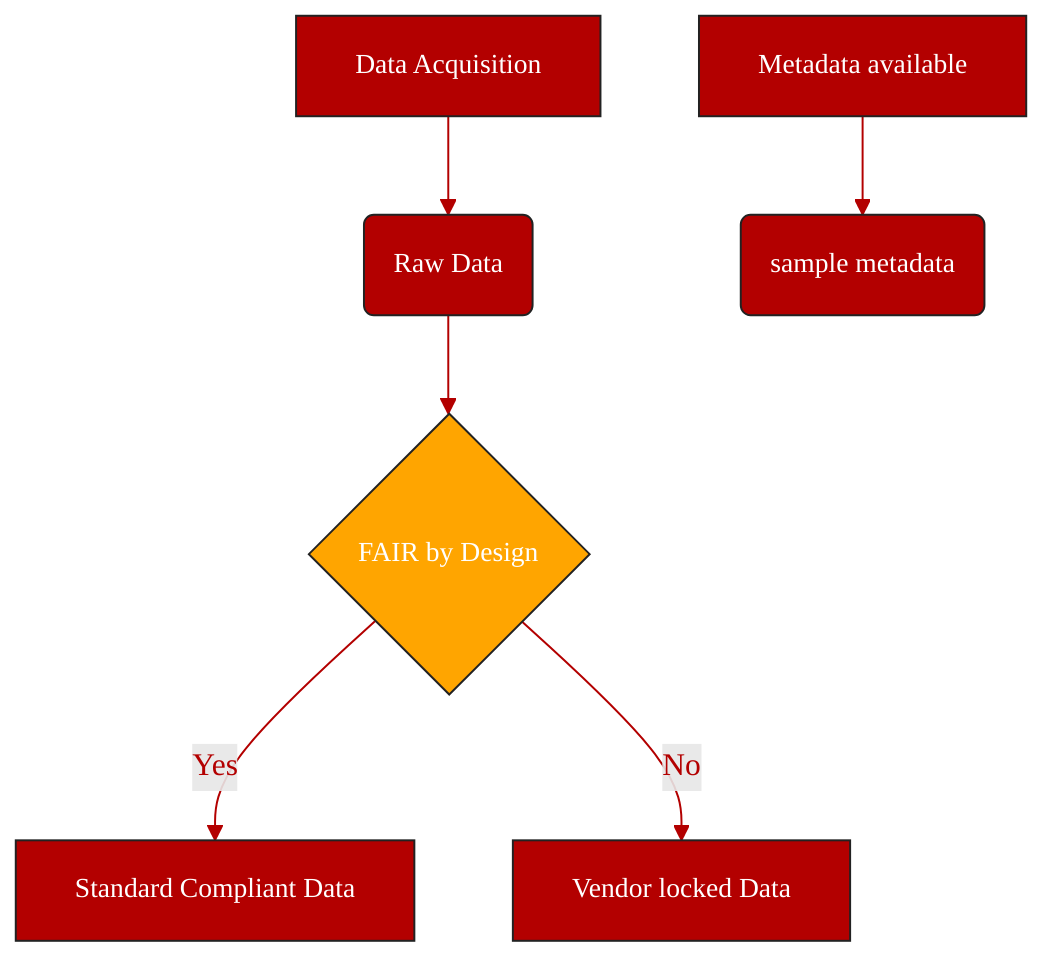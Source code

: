 graph TD;
    A[Data Acquisition]:::box -->B(Raw Data):::box
    B --> C{FAIR by Design}:::box1
    C -->|Yes| D[Standard Compliant Data]:::box
    C -->|No| E[Vendor locked Data]:::box
    F[Metadata available]:::box --> G(sample metadata):::box

classDef box font-family:avenir,font-size:14px,fill:#B30000,stroke:#222,color:#fff,stroke-width:1px
classDef box1 font-family:avenir,font-size:14px,fill:orange,stroke:#222,color:#fff,stroke-width:1px
linkStyle 0,1,2,3,4 stroke:#B30000,stroke-width:1px,color:#B30000,font-family:avenir;